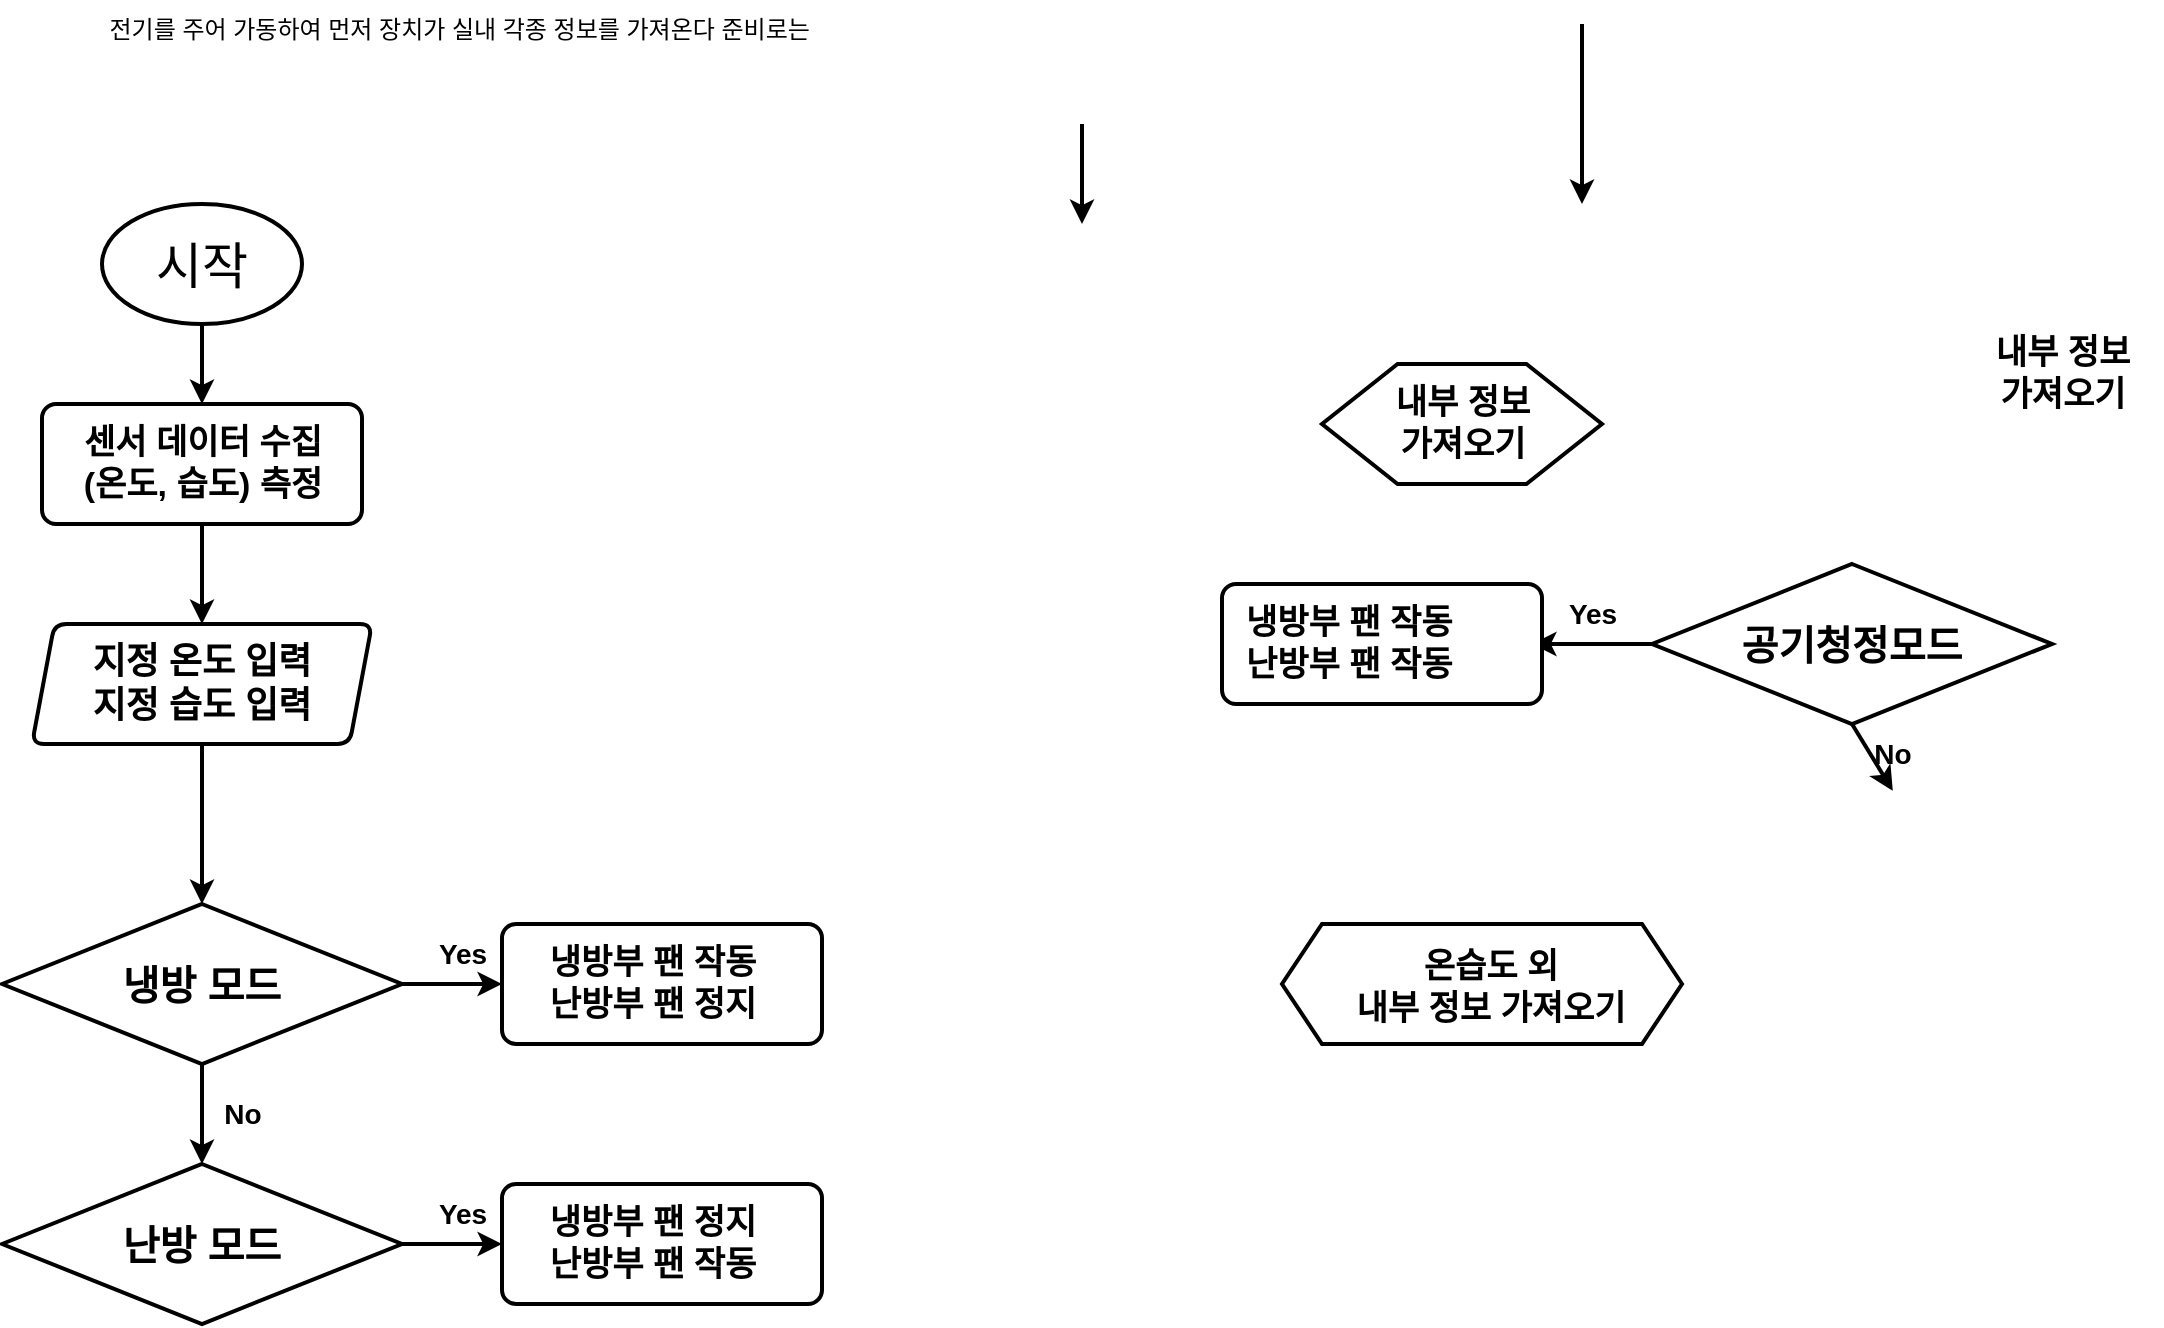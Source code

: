 <mxfile version="21.6.5" type="github">
  <diagram name="Page-1" id="edf60f1a-56cd-e834-aa8a-f176f3a09ee4">
    <mxGraphModel dx="1675" dy="1691" grid="1" gridSize="10" guides="1" tooltips="1" connect="1" arrows="1" fold="1" page="0" pageScale="1" pageWidth="1200" pageHeight="1920" background="none" math="0" shadow="0">
      <root>
        <mxCell id="0" />
        <mxCell id="1" parent="0" />
        <mxCell id="YdEf1U2aBX7Xs1DpeKaN-1" value="시작" style="strokeWidth=2;html=1;shape=mxgraph.flowchart.start_1;whiteSpace=wrap;fontSize=25;" parent="1" vertex="1">
          <mxGeometry x="-370" y="-830" width="100" height="60" as="geometry" />
        </mxCell>
        <mxCell id="YdEf1U2aBX7Xs1DpeKaN-5" value="" style="endArrow=classic;html=1;rounded=0;exitX=0.5;exitY=1;exitDx=0;exitDy=0;exitPerimeter=0;strokeWidth=2;entryX=0.5;entryY=0;entryDx=0;entryDy=0;" parent="1" source="YdEf1U2aBX7Xs1DpeKaN-1" target="YdEf1U2aBX7Xs1DpeKaN-15" edge="1">
          <mxGeometry width="50" height="50" relative="1" as="geometry">
            <mxPoint x="200" y="-460" as="sourcePoint" />
            <mxPoint x="-320" y="-750" as="targetPoint" />
          </mxGeometry>
        </mxCell>
        <mxCell id="YdEf1U2aBX7Xs1DpeKaN-7" value="공기청정모드" style="strokeWidth=2;html=1;shape=mxgraph.flowchart.decision;whiteSpace=wrap;fontSize=20;fontStyle=1" parent="1" vertex="1">
          <mxGeometry x="405" y="-650" width="200" height="80" as="geometry" />
        </mxCell>
        <mxCell id="YdEf1U2aBX7Xs1DpeKaN-10" value="" style="verticalLabelPosition=bottom;verticalAlign=top;html=1;shape=hexagon;perimeter=hexagonPerimeter2;arcSize=6;size=0.27;strokeWidth=2;" parent="1" vertex="1">
          <mxGeometry x="240" y="-750" width="140" height="60" as="geometry" />
        </mxCell>
        <mxCell id="YdEf1U2aBX7Xs1DpeKaN-11" value="&lt;span style=&quot;font-size: 17px;&quot;&gt;내부 정보&lt;br&gt;가져오기&lt;/span&gt;" style="text;html=1;align=center;verticalAlign=middle;resizable=0;points=[];autosize=1;strokeColor=none;fillColor=none;strokeWidth=2;fontStyle=1" parent="1" vertex="1">
          <mxGeometry x="260" y="-745" width="100" height="50" as="geometry" />
        </mxCell>
        <mxCell id="YdEf1U2aBX7Xs1DpeKaN-13" value="" style="verticalLabelPosition=bottom;verticalAlign=top;html=1;shape=hexagon;perimeter=hexagonPerimeter2;arcSize=6;size=0.1;strokeWidth=2;" parent="1" vertex="1">
          <mxGeometry x="220" y="-470" width="200" height="60" as="geometry" />
        </mxCell>
        <mxCell id="YdEf1U2aBX7Xs1DpeKaN-14" value="&lt;span style=&quot;font-size: 17px;&quot;&gt;내부 정보&lt;br&gt;가져오기&lt;/span&gt;" style="text;html=1;align=center;verticalAlign=middle;resizable=0;points=[];autosize=1;strokeColor=none;fillColor=none;strokeWidth=2;fontStyle=1" parent="1" vertex="1">
          <mxGeometry x="560" y="-770" width="100" height="50" as="geometry" />
        </mxCell>
        <mxCell id="YdEf1U2aBX7Xs1DpeKaN-15" value="" style="rounded=1;whiteSpace=wrap;html=1;absoluteArcSize=1;arcSize=14;strokeWidth=2;" parent="1" vertex="1">
          <mxGeometry x="-400" y="-730" width="160" height="60" as="geometry" />
        </mxCell>
        <mxCell id="YdEf1U2aBX7Xs1DpeKaN-16" value="&lt;span style=&quot;font-size: 17px;&quot;&gt;센서 데이터 수집&lt;br&gt;(온도, 습도) 측정&lt;br&gt;&lt;/span&gt;" style="text;html=1;align=center;verticalAlign=middle;resizable=0;points=[];autosize=1;strokeColor=none;fillColor=none;strokeWidth=2;fontStyle=1" parent="1" vertex="1">
          <mxGeometry x="-395" y="-725" width="150" height="50" as="geometry" />
        </mxCell>
        <mxCell id="YdEf1U2aBX7Xs1DpeKaN-20" value="전기를 주어 가동하여 먼저 장치가 실내 각종 정보를 가져온다 준비로는&amp;nbsp;" style="text;html=1;align=center;verticalAlign=middle;resizable=0;points=[];autosize=1;strokeColor=none;fillColor=none;" parent="1" vertex="1">
          <mxGeometry x="-390" y="-932" width="400" height="30" as="geometry" />
        </mxCell>
        <mxCell id="YdEf1U2aBX7Xs1DpeKaN-21" value="&lt;span style=&quot;font-size: 17px;&quot;&gt;온습도 외&lt;br&gt;내부 정보 가져오기&lt;/span&gt;" style="text;html=1;align=center;verticalAlign=middle;resizable=0;points=[];autosize=1;strokeColor=none;fillColor=none;strokeWidth=2;fontStyle=1" parent="1" vertex="1">
          <mxGeometry x="239" y="-463" width="170" height="50" as="geometry" />
        </mxCell>
        <mxCell id="YdEf1U2aBX7Xs1DpeKaN-22" value="" style="endArrow=classic;html=1;rounded=0;exitX=0.5;exitY=1;exitDx=0;exitDy=0;strokeWidth=2;entryX=0.5;entryY=0;entryDx=0;entryDy=0;" parent="1" source="YdEf1U2aBX7Xs1DpeKaN-15" target="zICXmJUnzDIvjI3zdov_-14" edge="1">
          <mxGeometry width="50" height="50" relative="1" as="geometry">
            <mxPoint x="-645.07" y="-720" as="sourcePoint" />
            <mxPoint x="-320" y="-620" as="targetPoint" />
            <Array as="points">
              <mxPoint x="-320" y="-670" />
            </Array>
          </mxGeometry>
        </mxCell>
        <mxCell id="YdEf1U2aBX7Xs1DpeKaN-23" value="" style="endArrow=classic;html=1;rounded=0;exitX=0.5;exitY=1;exitDx=0;exitDy=0;exitPerimeter=0;jumpSize=6;strokeWidth=2;entryX=0.51;entryY=1.113;entryDx=0;entryDy=0;entryPerimeter=0;" parent="1" source="YdEf1U2aBX7Xs1DpeKaN-7" edge="1" target="YdEf1U2aBX7Xs1DpeKaN-25">
          <mxGeometry width="50" height="50" relative="1" as="geometry">
            <mxPoint x="585" y="-680" as="sourcePoint" />
            <mxPoint x="505" y="-530" as="targetPoint" />
          </mxGeometry>
        </mxCell>
        <mxCell id="YdEf1U2aBX7Xs1DpeKaN-25" value="No" style="text;html=1;align=center;verticalAlign=middle;resizable=0;points=[];autosize=1;strokeColor=none;fillColor=none;fontSize=14;fontStyle=1" parent="1" vertex="1">
          <mxGeometry x="505" y="-570" width="40" height="30" as="geometry" />
        </mxCell>
        <mxCell id="YdEf1U2aBX7Xs1DpeKaN-26" value="" style="endArrow=classic;html=1;rounded=0;jumpSize=6;strokeWidth=2;" parent="1" edge="1">
          <mxGeometry width="50" height="50" relative="1" as="geometry">
            <mxPoint x="370" y="-920" as="sourcePoint" />
            <mxPoint x="370" y="-830" as="targetPoint" />
          </mxGeometry>
        </mxCell>
        <mxCell id="YdEf1U2aBX7Xs1DpeKaN-27" value="" style="endArrow=classic;html=1;rounded=0;jumpSize=6;strokeWidth=2;exitX=0;exitY=0.5;exitDx=0;exitDy=0;exitPerimeter=0;" parent="1" source="YdEf1U2aBX7Xs1DpeKaN-7" edge="1">
          <mxGeometry width="50" height="50" relative="1" as="geometry">
            <mxPoint x="165" y="-570" as="sourcePoint" />
            <mxPoint x="345" y="-610" as="targetPoint" />
          </mxGeometry>
        </mxCell>
        <mxCell id="YdEf1U2aBX7Xs1DpeKaN-28" value="Yes" style="text;html=1;align=center;verticalAlign=middle;resizable=0;points=[];autosize=1;strokeColor=none;fillColor=none;fontSize=14;fontStyle=1" parent="1" vertex="1">
          <mxGeometry x="350" y="-640" width="50" height="30" as="geometry" />
        </mxCell>
        <mxCell id="YdEf1U2aBX7Xs1DpeKaN-29" value="" style="rounded=1;whiteSpace=wrap;html=1;absoluteArcSize=1;arcSize=14;strokeWidth=2;" parent="1" vertex="1">
          <mxGeometry x="190" y="-640" width="160" height="60" as="geometry" />
        </mxCell>
        <mxCell id="YdEf1U2aBX7Xs1DpeKaN-30" value="&lt;span style=&quot;font-size: 17px;&quot;&gt;냉방부 팬 작동&lt;br&gt;난방부 팬 작동&lt;br&gt;&lt;/span&gt;" style="text;html=1;align=left;verticalAlign=middle;resizable=0;points=[];autosize=1;strokeColor=none;fillColor=none;strokeWidth=2;fontStyle=1" parent="1" vertex="1">
          <mxGeometry x="200" y="-635" width="130" height="50" as="geometry" />
        </mxCell>
        <mxCell id="zICXmJUnzDIvjI3zdov_-1" value="" style="endArrow=classic;html=1;rounded=0;exitX=0.5;exitY=1;exitDx=0;exitDy=0;exitPerimeter=0;jumpSize=6;strokeWidth=2;" edge="1" parent="1">
          <mxGeometry width="50" height="50" relative="1" as="geometry">
            <mxPoint x="120" y="-870" as="sourcePoint" />
            <mxPoint x="120" y="-820" as="targetPoint" />
          </mxGeometry>
        </mxCell>
        <mxCell id="zICXmJUnzDIvjI3zdov_-2" value="냉방 모드" style="strokeWidth=2;html=1;shape=mxgraph.flowchart.decision;whiteSpace=wrap;fontSize=20;fontStyle=1" vertex="1" parent="1">
          <mxGeometry x="-420" y="-480" width="200" height="80" as="geometry" />
        </mxCell>
        <mxCell id="zICXmJUnzDIvjI3zdov_-3" value="" style="endArrow=classic;html=1;rounded=0;exitX=0.5;exitY=1;exitDx=0;exitDy=0;exitPerimeter=0;jumpSize=6;strokeWidth=2;" edge="1" parent="1">
          <mxGeometry width="50" height="50" relative="1" as="geometry">
            <mxPoint x="-320" y="-400" as="sourcePoint" />
            <mxPoint x="-320" y="-350" as="targetPoint" />
          </mxGeometry>
        </mxCell>
        <mxCell id="zICXmJUnzDIvjI3zdov_-4" value="No" style="text;html=1;align=center;verticalAlign=middle;resizable=0;points=[];autosize=1;strokeColor=none;fillColor=none;fontSize=14;fontStyle=1" vertex="1" parent="1">
          <mxGeometry x="-320" y="-390" width="40" height="30" as="geometry" />
        </mxCell>
        <mxCell id="zICXmJUnzDIvjI3zdov_-5" value="난방 모드" style="strokeWidth=2;html=1;shape=mxgraph.flowchart.decision;whiteSpace=wrap;fontSize=20;fontStyle=1" vertex="1" parent="1">
          <mxGeometry x="-420" y="-350" width="200" height="80" as="geometry" />
        </mxCell>
        <mxCell id="zICXmJUnzDIvjI3zdov_-6" value="" style="endArrow=classic;html=1;rounded=0;jumpSize=6;strokeWidth=2;exitX=1;exitY=0.5;exitDx=0;exitDy=0;exitPerimeter=0;entryX=0;entryY=0.5;entryDx=0;entryDy=0;" edge="1" parent="1" source="zICXmJUnzDIvjI3zdov_-2" target="zICXmJUnzDIvjI3zdov_-8">
          <mxGeometry width="50" height="50" relative="1" as="geometry">
            <mxPoint x="-160" y="-440" as="sourcePoint" />
            <mxPoint x="-200" y="-400" as="targetPoint" />
          </mxGeometry>
        </mxCell>
        <mxCell id="zICXmJUnzDIvjI3zdov_-7" value="Yes" style="text;html=1;align=center;verticalAlign=middle;resizable=0;points=[];autosize=1;strokeColor=none;fillColor=none;fontSize=14;fontStyle=1" vertex="1" parent="1">
          <mxGeometry x="-215" y="-470" width="50" height="30" as="geometry" />
        </mxCell>
        <mxCell id="zICXmJUnzDIvjI3zdov_-8" value="" style="rounded=1;whiteSpace=wrap;html=1;absoluteArcSize=1;arcSize=14;strokeWidth=2;" vertex="1" parent="1">
          <mxGeometry x="-170" y="-470" width="160" height="60" as="geometry" />
        </mxCell>
        <mxCell id="zICXmJUnzDIvjI3zdov_-9" value="&lt;span style=&quot;font-size: 17px;&quot;&gt;냉방부 팬 작동&lt;br&gt;난방부 팬 정지&lt;br&gt;&lt;/span&gt;" style="text;html=1;align=center;verticalAlign=middle;resizable=0;points=[];autosize=1;strokeColor=none;fillColor=none;strokeWidth=2;fontStyle=1" vertex="1" parent="1">
          <mxGeometry x="-160" y="-465" width="130" height="50" as="geometry" />
        </mxCell>
        <mxCell id="zICXmJUnzDIvjI3zdov_-10" value="" style="endArrow=classic;html=1;rounded=0;jumpSize=6;strokeWidth=2;exitX=1;exitY=0.5;exitDx=0;exitDy=0;exitPerimeter=0;entryX=0;entryY=0.5;entryDx=0;entryDy=0;" edge="1" parent="1" source="zICXmJUnzDIvjI3zdov_-5" target="zICXmJUnzDIvjI3zdov_-12">
          <mxGeometry width="50" height="50" relative="1" as="geometry">
            <mxPoint x="-160" y="-310" as="sourcePoint" />
            <mxPoint x="-210" y="-210" as="targetPoint" />
          </mxGeometry>
        </mxCell>
        <mxCell id="zICXmJUnzDIvjI3zdov_-11" value="Yes" style="text;html=1;align=center;verticalAlign=middle;resizable=0;points=[];autosize=1;strokeColor=none;fillColor=none;fontSize=14;fontStyle=1" vertex="1" parent="1">
          <mxGeometry x="-215" y="-340" width="50" height="30" as="geometry" />
        </mxCell>
        <mxCell id="zICXmJUnzDIvjI3zdov_-12" value="" style="rounded=1;whiteSpace=wrap;html=1;absoluteArcSize=1;arcSize=14;strokeWidth=2;" vertex="1" parent="1">
          <mxGeometry x="-170" y="-340" width="160" height="60" as="geometry" />
        </mxCell>
        <mxCell id="zICXmJUnzDIvjI3zdov_-13" value="&lt;span style=&quot;font-size: 17px;&quot;&gt;냉방부 팬 정지&lt;br&gt;난방부 팬 작동&lt;br&gt;&lt;/span&gt;" style="text;html=1;align=center;verticalAlign=middle;resizable=0;points=[];autosize=1;strokeColor=none;fillColor=none;strokeWidth=2;fontStyle=1" vertex="1" parent="1">
          <mxGeometry x="-160" y="-335" width="130" height="50" as="geometry" />
        </mxCell>
        <mxCell id="zICXmJUnzDIvjI3zdov_-14" value="지정 온도 입력&lt;br style=&quot;font-size: 18px;&quot;&gt;지정 습도 입력" style="shape=parallelogram;html=1;strokeWidth=2;perimeter=parallelogramPerimeter;whiteSpace=wrap;rounded=1;arcSize=12;size=0.066;fontStyle=1;fontSize=18;" vertex="1" parent="1">
          <mxGeometry x="-405" y="-620" width="170" height="60" as="geometry" />
        </mxCell>
        <mxCell id="zICXmJUnzDIvjI3zdov_-15" value="" style="endArrow=classic;html=1;rounded=0;exitX=0.5;exitY=1;exitDx=0;exitDy=0;strokeWidth=2;entryX=0.5;entryY=0;entryDx=0;entryDy=0;entryPerimeter=0;" edge="1" parent="1" source="zICXmJUnzDIvjI3zdov_-14" target="zICXmJUnzDIvjI3zdov_-2">
          <mxGeometry width="50" height="50" relative="1" as="geometry">
            <mxPoint x="-320" y="-540" as="sourcePoint" />
            <mxPoint x="-280" y="-510" as="targetPoint" />
            <Array as="points" />
          </mxGeometry>
        </mxCell>
      </root>
    </mxGraphModel>
  </diagram>
</mxfile>
